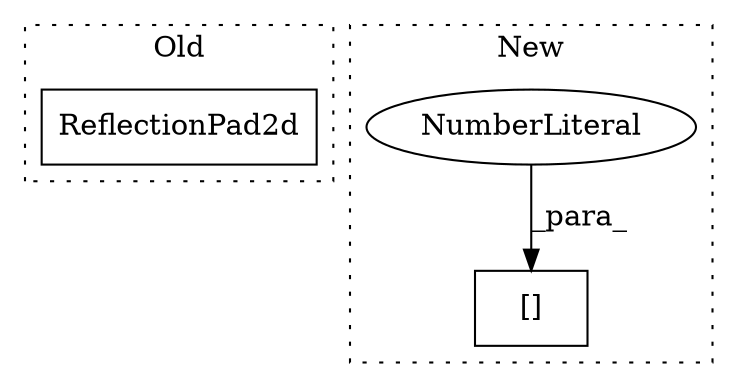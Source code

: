 digraph G {
subgraph cluster0 {
1 [label="ReflectionPad2d" a="32" s="1749,1778" l="16,1" shape="box"];
label = "Old";
style="dotted";
}
subgraph cluster1 {
2 [label="[]" a="2" s="1962,1979" l="16,1" shape="box"];
3 [label="NumberLiteral" a="34" s="1978" l="1" shape="ellipse"];
label = "New";
style="dotted";
}
3 -> 2 [label="_para_"];
}